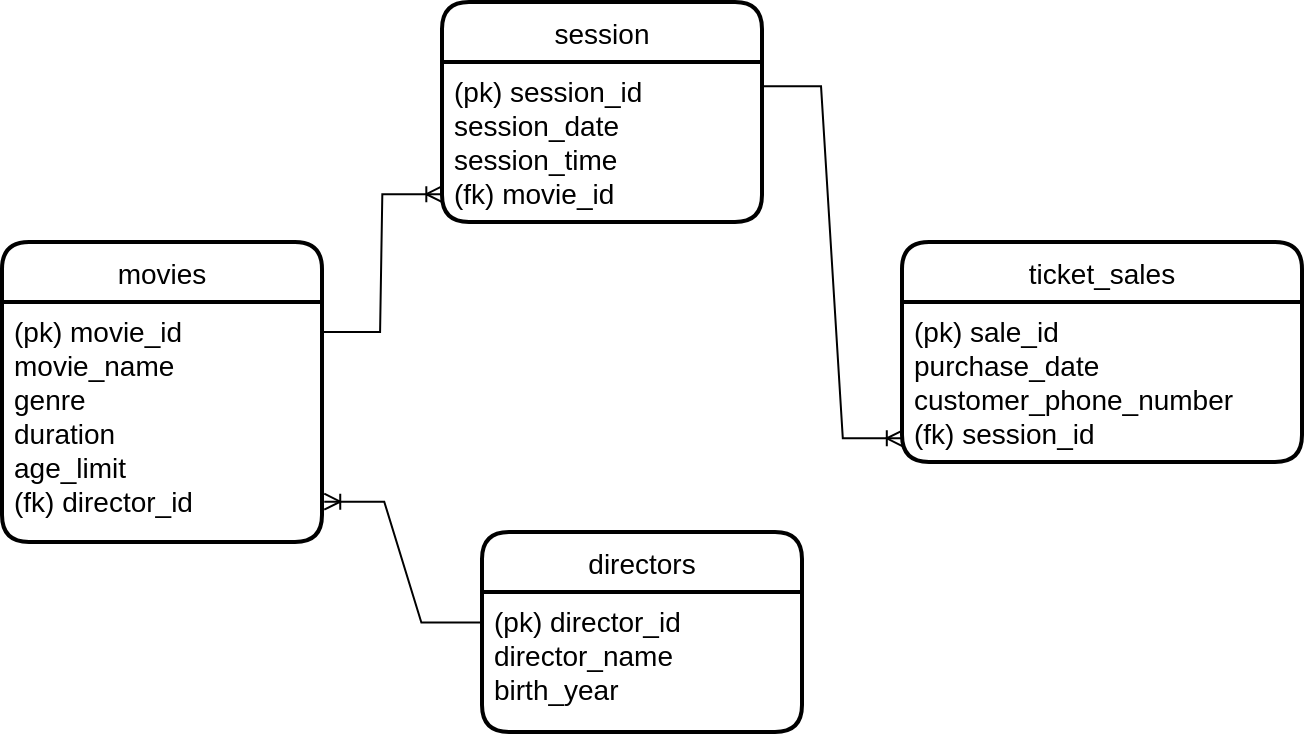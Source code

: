<mxfile version="20.3.7" type="device"><diagram id="ADwkTyMk2euu5RD1va1h" name="Страница 1"><mxGraphModel dx="877" dy="512" grid="1" gridSize="10" guides="1" tooltips="1" connect="1" arrows="1" fold="1" page="1" pageScale="1" pageWidth="827" pageHeight="1169" math="0" shadow="0"><root><mxCell id="0"/><mxCell id="1" parent="0"/><mxCell id="J_GFTQeMb2AYDJtP4fBJ-1" value="movies" style="swimlane;childLayout=stackLayout;horizontal=1;startSize=30;horizontalStack=0;rounded=1;fontSize=14;fontStyle=0;strokeWidth=2;resizeParent=0;resizeLast=1;shadow=0;dashed=0;align=center;" vertex="1" parent="1"><mxGeometry x="20" y="260" width="160" height="150" as="geometry"/></mxCell><mxCell id="J_GFTQeMb2AYDJtP4fBJ-2" value="(pk) movie_id&#10;movie_name&#10;genre&#10;duration&#10;age_limit&#10;(fk) director_id" style="align=left;strokeColor=none;fillColor=none;spacingLeft=4;fontSize=14;verticalAlign=top;resizable=0;rotatable=0;part=1;" vertex="1" parent="J_GFTQeMb2AYDJtP4fBJ-1"><mxGeometry y="30" width="160" height="120" as="geometry"/></mxCell><mxCell id="J_GFTQeMb2AYDJtP4fBJ-3" value="directors" style="swimlane;childLayout=stackLayout;horizontal=1;startSize=30;horizontalStack=0;rounded=1;fontSize=14;fontStyle=0;strokeWidth=2;resizeParent=0;resizeLast=1;shadow=0;dashed=0;align=center;" vertex="1" parent="1"><mxGeometry x="260" y="405" width="160" height="100" as="geometry"/></mxCell><mxCell id="J_GFTQeMb2AYDJtP4fBJ-4" value="(pk) director_id&#10;director_name&#10;birth_year" style="align=left;strokeColor=none;fillColor=none;spacingLeft=4;fontSize=14;verticalAlign=top;resizable=0;rotatable=0;part=1;" vertex="1" parent="J_GFTQeMb2AYDJtP4fBJ-3"><mxGeometry y="30" width="160" height="70" as="geometry"/></mxCell><mxCell id="J_GFTQeMb2AYDJtP4fBJ-12" value="ticket_sales" style="swimlane;childLayout=stackLayout;horizontal=1;startSize=30;horizontalStack=0;rounded=1;fontSize=14;fontStyle=0;strokeWidth=2;resizeParent=0;resizeLast=1;shadow=0;dashed=0;align=center;" vertex="1" parent="1"><mxGeometry x="470" y="260" width="200" height="110" as="geometry"/></mxCell><mxCell id="J_GFTQeMb2AYDJtP4fBJ-13" value="(pk) sale_id&#10;purchase_date&#10;customer_phone_number&#10;(fk) session_id" style="align=left;strokeColor=none;fillColor=none;spacingLeft=4;fontSize=14;verticalAlign=top;resizable=0;rotatable=0;part=1;" vertex="1" parent="J_GFTQeMb2AYDJtP4fBJ-12"><mxGeometry y="30" width="200" height="80" as="geometry"/></mxCell><mxCell id="J_GFTQeMb2AYDJtP4fBJ-15" value="session" style="swimlane;childLayout=stackLayout;horizontal=1;startSize=30;horizontalStack=0;rounded=1;fontSize=14;fontStyle=0;strokeWidth=2;resizeParent=0;resizeLast=1;shadow=0;dashed=0;align=center;" vertex="1" parent="1"><mxGeometry x="240" y="140" width="160" height="110" as="geometry"/></mxCell><mxCell id="J_GFTQeMb2AYDJtP4fBJ-16" value="(pk) session_id&#10;session_date&#10;session_time&#10;(fk) movie_id" style="align=left;strokeColor=none;fillColor=none;spacingLeft=4;fontSize=14;verticalAlign=top;resizable=0;rotatable=0;part=1;" vertex="1" parent="J_GFTQeMb2AYDJtP4fBJ-15"><mxGeometry y="30" width="160" height="80" as="geometry"/></mxCell><mxCell id="J_GFTQeMb2AYDJtP4fBJ-23" value="" style="edgeStyle=entityRelationEdgeStyle;fontSize=12;html=1;endArrow=ERoneToMany;rounded=0;exitX=0.994;exitY=0.125;exitDx=0;exitDy=0;exitPerimeter=0;entryX=0.001;entryY=0.826;entryDx=0;entryDy=0;entryPerimeter=0;" edge="1" parent="1" source="J_GFTQeMb2AYDJtP4fBJ-2" target="J_GFTQeMb2AYDJtP4fBJ-16"><mxGeometry width="100" height="100" relative="1" as="geometry"><mxPoint x="280" y="50" as="sourcePoint"/><mxPoint x="380" y="-50" as="targetPoint"/></mxGeometry></mxCell><mxCell id="J_GFTQeMb2AYDJtP4fBJ-28" value="" style="edgeStyle=entityRelationEdgeStyle;fontSize=12;html=1;endArrow=ERoneToMany;rounded=0;exitX=0.997;exitY=0.152;exitDx=0;exitDy=0;exitPerimeter=0;entryX=0.002;entryY=0.852;entryDx=0;entryDy=0;entryPerimeter=0;" edge="1" parent="1" source="J_GFTQeMb2AYDJtP4fBJ-16" target="J_GFTQeMb2AYDJtP4fBJ-13"><mxGeometry width="100" height="100" relative="1" as="geometry"><mxPoint x="450" y="410" as="sourcePoint"/><mxPoint x="470" y="375" as="targetPoint"/></mxGeometry></mxCell><mxCell id="J_GFTQeMb2AYDJtP4fBJ-29" value="" style="edgeStyle=entityRelationEdgeStyle;fontSize=12;html=1;endArrow=ERoneToMany;rounded=0;exitX=-0.002;exitY=0.218;exitDx=0;exitDy=0;entryX=1.007;entryY=0.832;entryDx=0;entryDy=0;exitPerimeter=0;entryPerimeter=0;" edge="1" parent="1" source="J_GFTQeMb2AYDJtP4fBJ-4" target="J_GFTQeMb2AYDJtP4fBJ-2"><mxGeometry width="100" height="100" relative="1" as="geometry"><mxPoint x="90" y="250" as="sourcePoint"/><mxPoint x="190" y="150" as="targetPoint"/></mxGeometry></mxCell></root></mxGraphModel></diagram></mxfile>